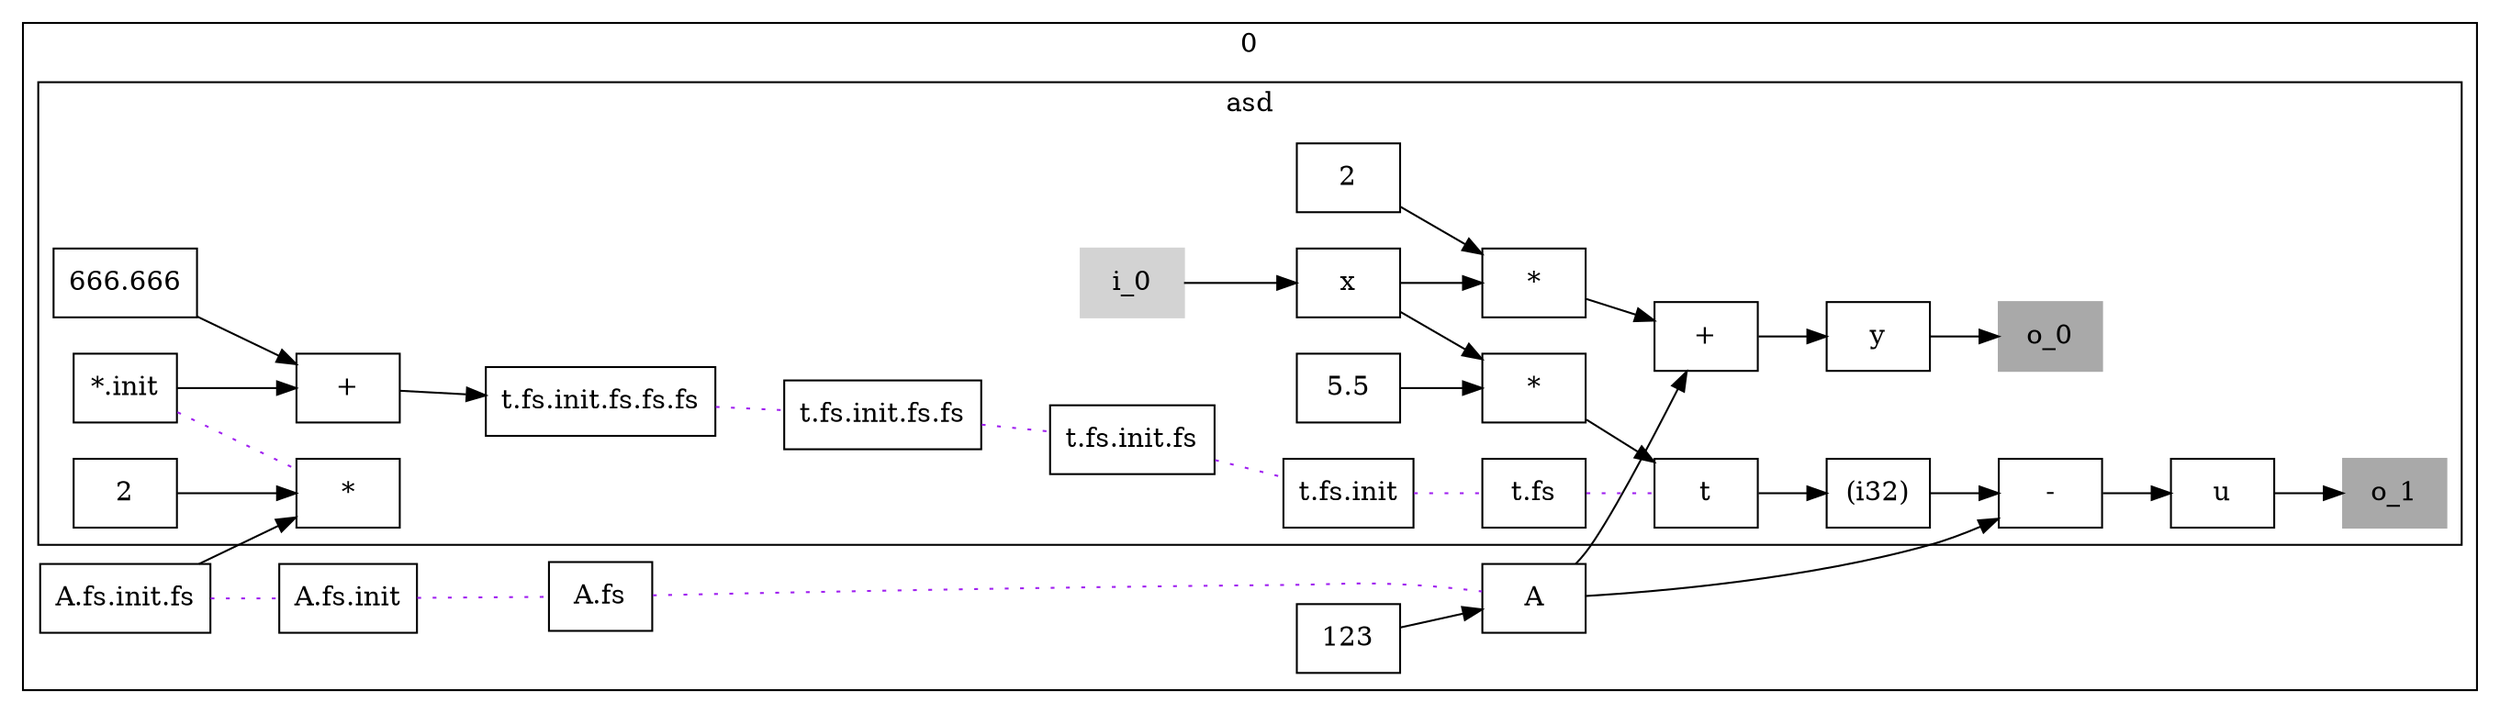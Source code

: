 digraph D {
rankdir=LR; 
compound=true 
node [shape=record];
subgraph clusterA56 { 
label = "0"; 
A1[label = "A"]; 
A3[label = "A.fs"]; 
A5[label = "A.fs.init"]; 
A7[label = "A.fs.init.fs"]; 
A8[label = "123"]; 
subgraph clusterA60 { 
label = "asd"; 
A9[ label = "i_0" style=filled,color=lightgrey ]; 
A13[label = "x"]; 
A15[label = "y"]; 
A17[label = "u"]; 
A19[label = "t"]; 
A20[label = "5.5"]; 
A23[label = "*"]; 
A24[label = "2"]; 
A27[label = "*"]; 
A30[label = "+"]; 
A32[label = "(i32)"]; 
A35[label = "-"]; 
A36[label = "666.666"]; 
A37[label = "2"]; 
A40[label = "*"]; 
A42[label = "*.init"]; 
A45[label = "+"]; 
A47[label = "t.fs"]; 
A49[label = "t.fs.init"]; 
A51[label = "t.fs.init.fs"]; 
A53[label = "t.fs.init.fs.fs"]; 
A55[label = "t.fs.init.fs.fs.fs"]; 
A10[ label = "o_0" style=filled,color=darkgrey ]; 
A11[ label = "o_1" style=filled,color=darkgrey ]; 
} 
} 
A9 -> A13;
A15 -> A10;
A17 -> A11;
A13 -> A23;
A20 -> A23;
A23 -> A19;
A13 -> A27;
A24 -> A27;
A27 -> A30;
A1 -> A30;
A30 -> A15;
A19 -> A32;
A32 -> A35;
A1 -> A35;
A35 -> A17;
A36 -> A45;
A7 -> A40;
A37 -> A40;
A42 -> A45;
A45 -> A55;
A8 -> A1;
A42 -> A40[style="dotted", color="purple", arrowhead=none];
A47 -> A19[style="dotted", color="purple", arrowhead=none];
A49 -> A47[style="dotted", color="purple", arrowhead=none];
A51 -> A49[style="dotted", color="purple", arrowhead=none];
A53 -> A51[style="dotted", color="purple", arrowhead=none];
A55 -> A53[style="dotted", color="purple", arrowhead=none];
A3 -> A1[style="dotted", color="purple", arrowhead=none];
A5 -> A3[style="dotted", color="purple", arrowhead=none];
A7 -> A5[style="dotted", color="purple", arrowhead=none];

}
